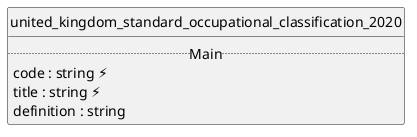 @startuml uml
skinparam monochrome true
skinparam linetype ortho
hide circle

entity united_kingdom_standard_occupational_classification_2020 {
  .. Main ..
  code : string ⚡
  title : string ⚡
  definition : string
}

@enduml
